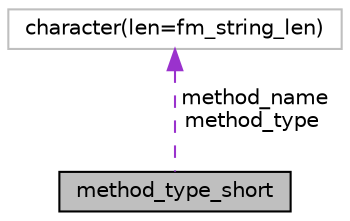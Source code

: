 digraph "method_type_short"
{
 // INTERACTIVE_SVG=YES
 // LATEX_PDF_SIZE
  edge [fontname="Helvetica",fontsize="10",labelfontname="Helvetica",labelfontsize="10"];
  node [fontname="Helvetica",fontsize="10",shape=record];
  Node1 [label="method_type_short",height=0.2,width=0.4,color="black", fillcolor="grey75", style="filled", fontcolor="black",tooltip="This method_type is the same as method_type except that the method_control string is not present...."];
  Node2 -> Node1 [dir="back",color="darkorchid3",fontsize="10",style="dashed",label=" method_name\nmethod_type" ,fontname="Helvetica"];
  Node2 [label="character(len=fm_string_len)",height=0.2,width=0.4,color="grey75", fillcolor="white", style="filled",tooltip=" "];
}
